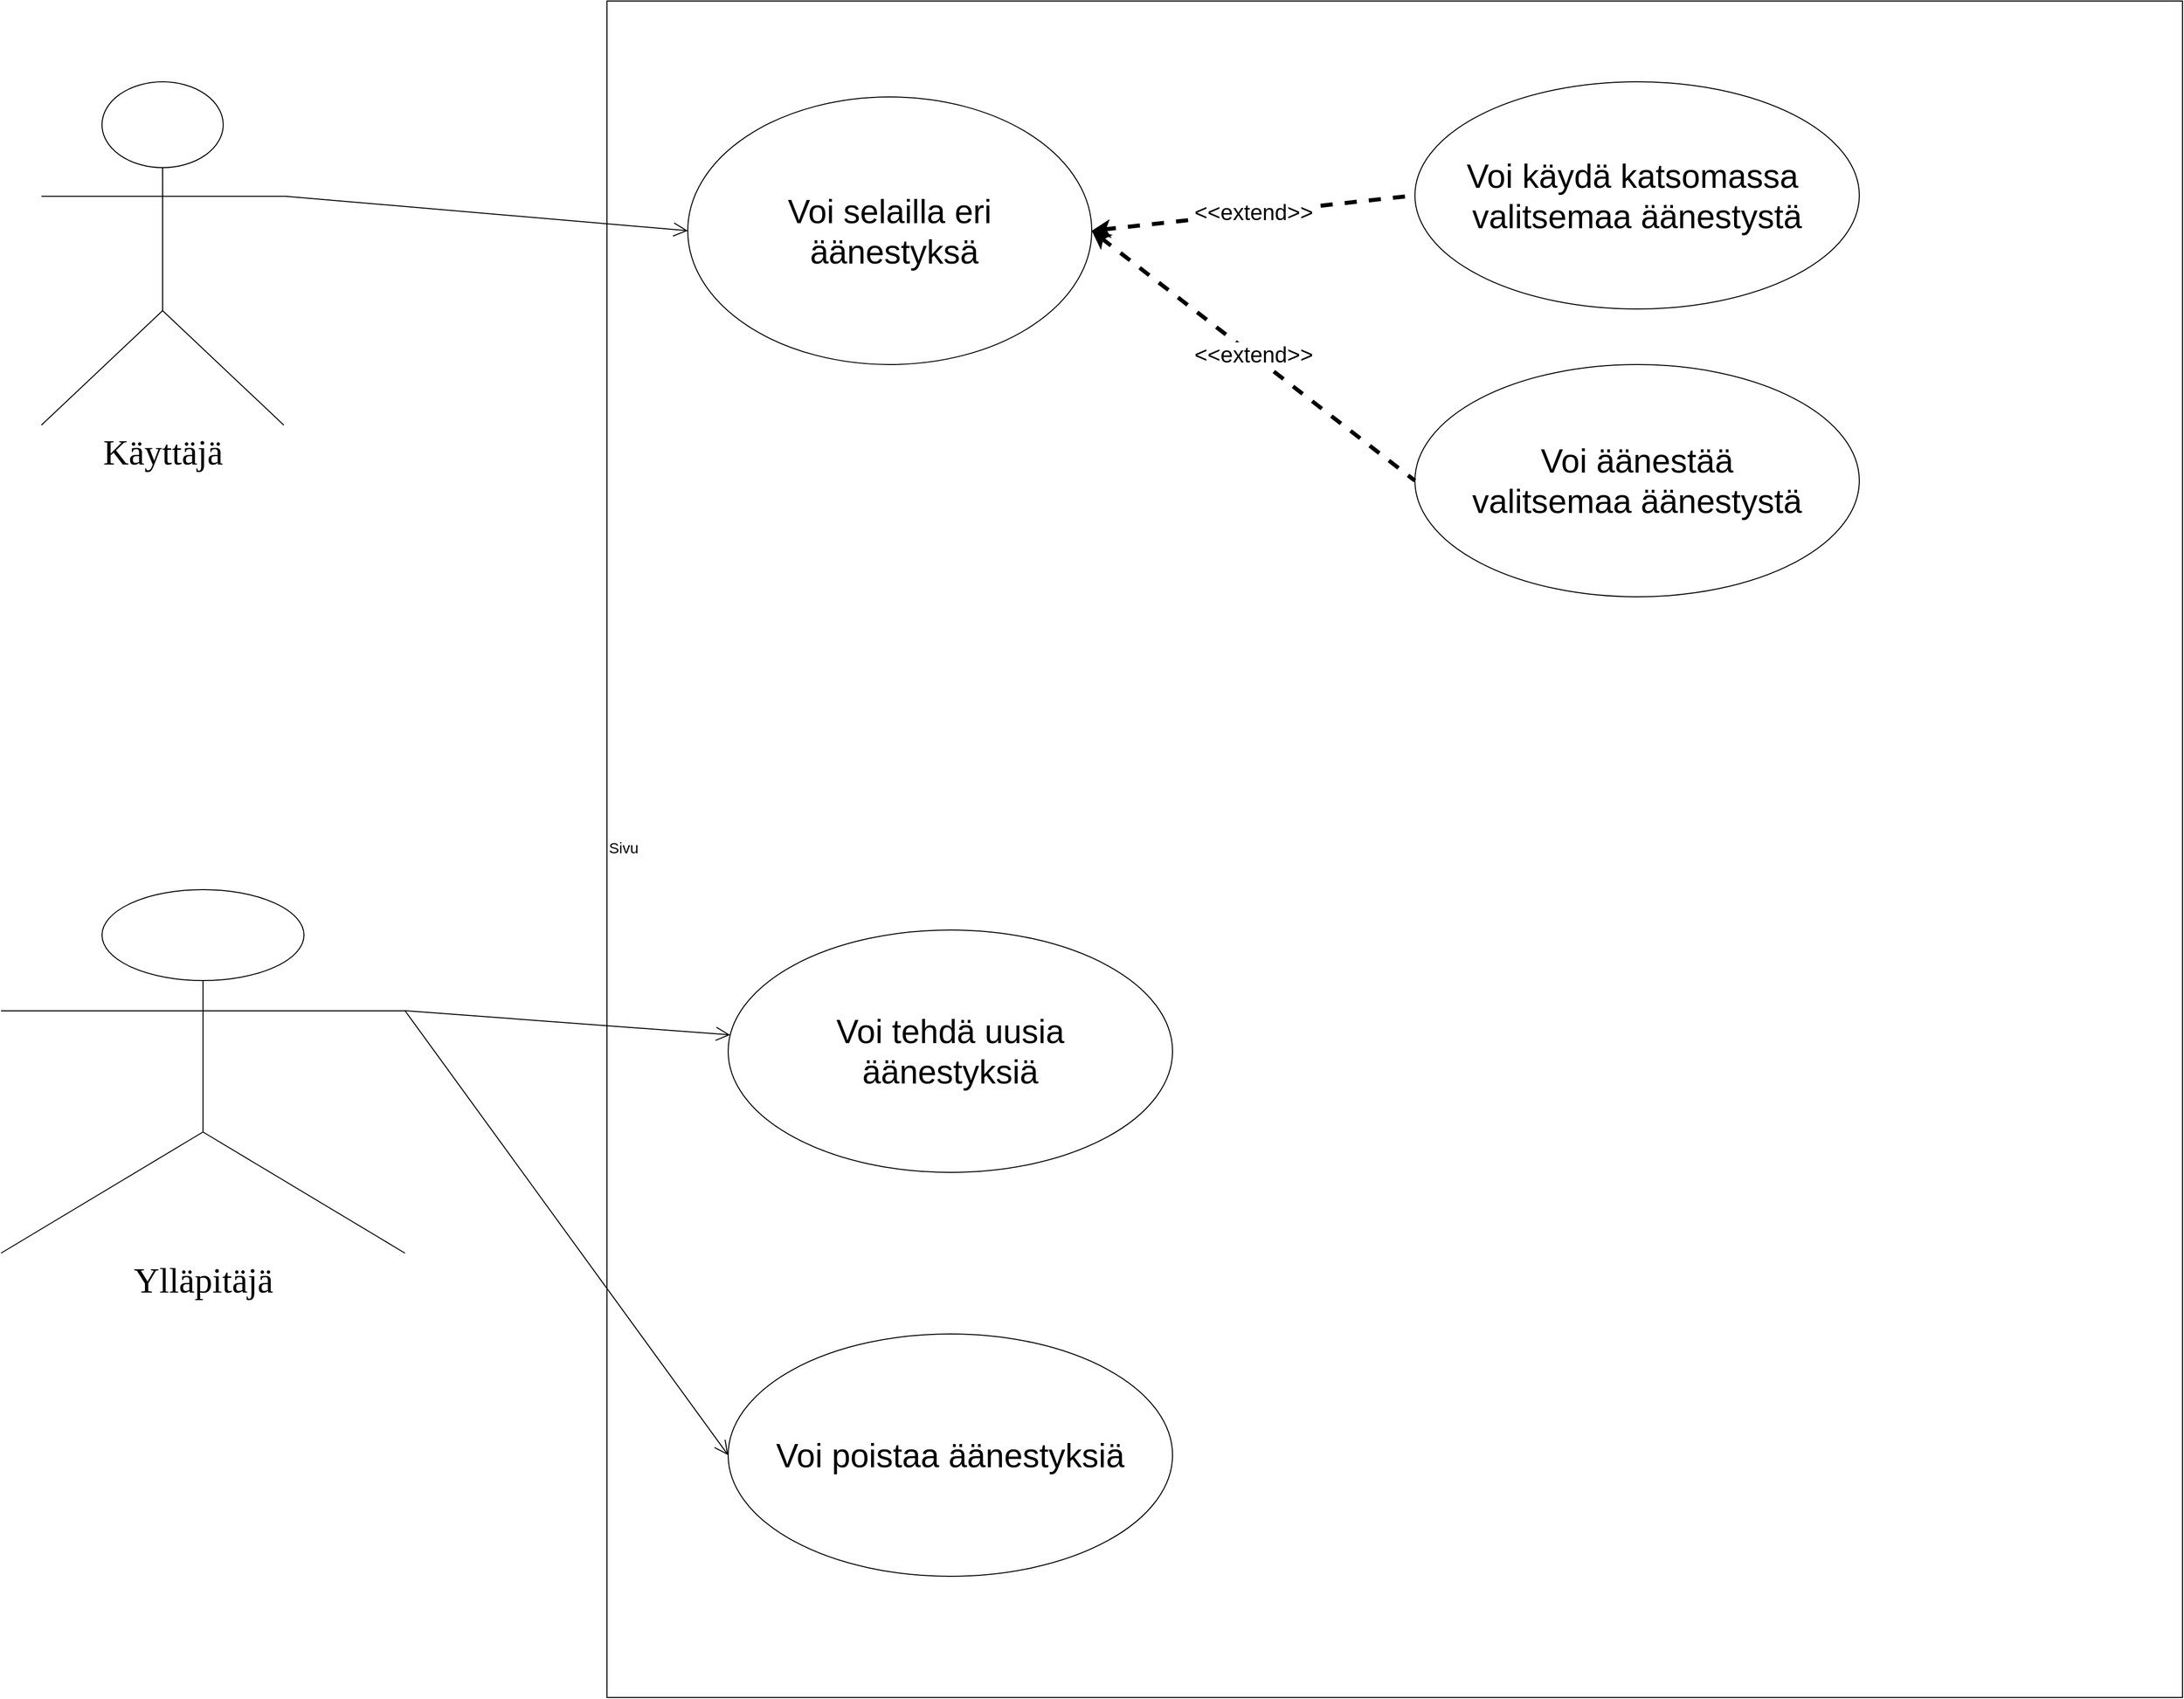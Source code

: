 <mxfile version="20.8.16" type="device"><diagram name="Sivu-1" id="zIXCu4IZ9aGgZEcP2frH"><mxGraphModel dx="1134" dy="1183" grid="1" gridSize="40" guides="1" tooltips="1" connect="1" arrows="1" fold="1" page="1" pageScale="1" pageWidth="3300" pageHeight="4681" math="0" shadow="0"><root><mxCell id="0"/><mxCell id="1" parent="0"/><mxCell id="AyAPVVSx_DbDqyixzye--7" value="&lt;span style=&quot;font-size: 35px;&quot;&gt;Käyttäjä&lt;/span&gt;" style="shape=umlActor;verticalLabelPosition=bottom;verticalAlign=top;html=1;fontFamily=Times New Roman;fontSize=13;" parent="1" vertex="1"><mxGeometry x="160" y="1240" width="240" height="340" as="geometry"/></mxCell><mxCell id="AyAPVVSx_DbDqyixzye--9" value="Ylläpitäjä" style="shape=umlActor;verticalLabelPosition=bottom;verticalAlign=top;html=1;fontFamily=Times New Roman;fontSize=35;" parent="1" vertex="1"><mxGeometry x="120" y="2040" width="400" height="360" as="geometry"/></mxCell><mxCell id="gZ06haRzfi4_aXL1rFka-1" value="&lt;div style=&quot;line-height: 10%; font-size: 15px;&quot;&gt;&lt;span style=&quot;font-size: 15px;&quot;&gt;Sivu&lt;/span&gt;&lt;/div&gt;" style="html=1;align=left;fontSize=15;" parent="1" vertex="1"><mxGeometry x="720" y="1160" width="1560" height="1680" as="geometry"/></mxCell><mxCell id="gZ06haRzfi4_aXL1rFka-2" value="Voi selailla eri&lt;br&gt;&amp;nbsp;äänestyksä" style="ellipse;whiteSpace=wrap;html=1;fontSize=33;" parent="1" vertex="1"><mxGeometry x="800" y="1255" width="400" height="265" as="geometry"/></mxCell><mxCell id="gZ06haRzfi4_aXL1rFka-3" value="" style="endArrow=open;endFill=1;endSize=12;html=1;rounded=0;fontSize=33;entryX=0;entryY=0.5;entryDx=0;entryDy=0;exitX=1;exitY=0.333;exitDx=0;exitDy=0;exitPerimeter=0;" parent="1" source="AyAPVVSx_DbDqyixzye--7" target="gZ06haRzfi4_aXL1rFka-2" edge="1"><mxGeometry width="160" relative="1" as="geometry"><mxPoint x="1200" y="2120" as="sourcePoint"/><mxPoint x="1360" y="2120" as="targetPoint"/><Array as="points"/></mxGeometry></mxCell><mxCell id="gZ06haRzfi4_aXL1rFka-4" value="Voi käydä katsomassa&amp;nbsp;&lt;br&gt;valitsemaa äänestystä" style="ellipse;whiteSpace=wrap;html=1;fontSize=33;" parent="1" vertex="1"><mxGeometry x="1520" y="1240" width="440" height="225" as="geometry"/></mxCell><mxCell id="gZ06haRzfi4_aXL1rFka-6" value="Voi äänestää&lt;br&gt;valitsemaa äänestystä" style="ellipse;whiteSpace=wrap;html=1;fontSize=33;" parent="1" vertex="1"><mxGeometry x="1520" y="1520" width="440" height="230" as="geometry"/></mxCell><mxCell id="gZ06haRzfi4_aXL1rFka-8" value="Voi tehdä uusia&lt;br&gt;äänestyksiä" style="ellipse;whiteSpace=wrap;html=1;fontSize=33;" parent="1" vertex="1"><mxGeometry x="840" y="2080" width="440" height="240" as="geometry"/></mxCell><mxCell id="gZ06haRzfi4_aXL1rFka-9" value="Voi poistaa äänestyksiä" style="ellipse;whiteSpace=wrap;html=1;fontSize=33;" parent="1" vertex="1"><mxGeometry x="840" y="2480" width="440" height="240" as="geometry"/></mxCell><mxCell id="gZ06haRzfi4_aXL1rFka-10" value="" style="endArrow=open;endFill=1;endSize=12;html=1;rounded=0;fontSize=33;exitX=1;exitY=0.333;exitDx=0;exitDy=0;exitPerimeter=0;" parent="1" source="AyAPVVSx_DbDqyixzye--9" target="gZ06haRzfi4_aXL1rFka-8" edge="1"><mxGeometry width="160" relative="1" as="geometry"><mxPoint x="1200" y="2040" as="sourcePoint"/><mxPoint x="1360" y="2040" as="targetPoint"/></mxGeometry></mxCell><mxCell id="gZ06haRzfi4_aXL1rFka-11" value="" style="endArrow=open;endFill=1;endSize=12;html=1;rounded=0;fontSize=33;exitX=1;exitY=0.333;exitDx=0;exitDy=0;exitPerimeter=0;entryX=0;entryY=0.5;entryDx=0;entryDy=0;" parent="1" source="AyAPVVSx_DbDqyixzye--9" target="gZ06haRzfi4_aXL1rFka-9" edge="1"><mxGeometry width="160" relative="1" as="geometry"><mxPoint x="1200" y="2040" as="sourcePoint"/><mxPoint x="1360" y="2040" as="targetPoint"/></mxGeometry></mxCell><mxCell id="ot_t3S12IY7630YH46Jn-6" value="&amp;lt;&amp;lt;extend&amp;gt;&amp;gt;" style="endArrow=none;endFill=0;endSize=12;rounded=0;exitX=1;exitY=0.5;exitDx=0;exitDy=0;entryX=0;entryY=0.5;entryDx=0;entryDy=0;dashed=1;strokeWidth=4;html=1;fontSize=22;startArrow=classic;startFill=1;" edge="1" parent="1" source="gZ06haRzfi4_aXL1rFka-2" target="gZ06haRzfi4_aXL1rFka-4"><mxGeometry width="160" relative="1" as="geometry"><mxPoint x="1400" y="1960" as="sourcePoint"/><mxPoint x="1560" y="1960" as="targetPoint"/></mxGeometry></mxCell><mxCell id="ot_t3S12IY7630YH46Jn-7" value="&amp;lt;&amp;lt;extend&amp;gt;&amp;gt;" style="endArrow=none;endFill=0;endSize=12;html=1;rounded=0;exitX=1;exitY=0.5;exitDx=0;exitDy=0;entryX=0;entryY=0.5;entryDx=0;entryDy=0;strokeWidth=4;dashed=1;startArrow=classic;startFill=1;fontSize=22;" edge="1" parent="1" source="gZ06haRzfi4_aXL1rFka-2" target="gZ06haRzfi4_aXL1rFka-6"><mxGeometry x="-0.001" width="160" relative="1" as="geometry"><mxPoint x="1400" y="1960" as="sourcePoint"/><mxPoint x="1560" y="1960" as="targetPoint"/><mxPoint as="offset"/></mxGeometry></mxCell></root></mxGraphModel></diagram></mxfile>